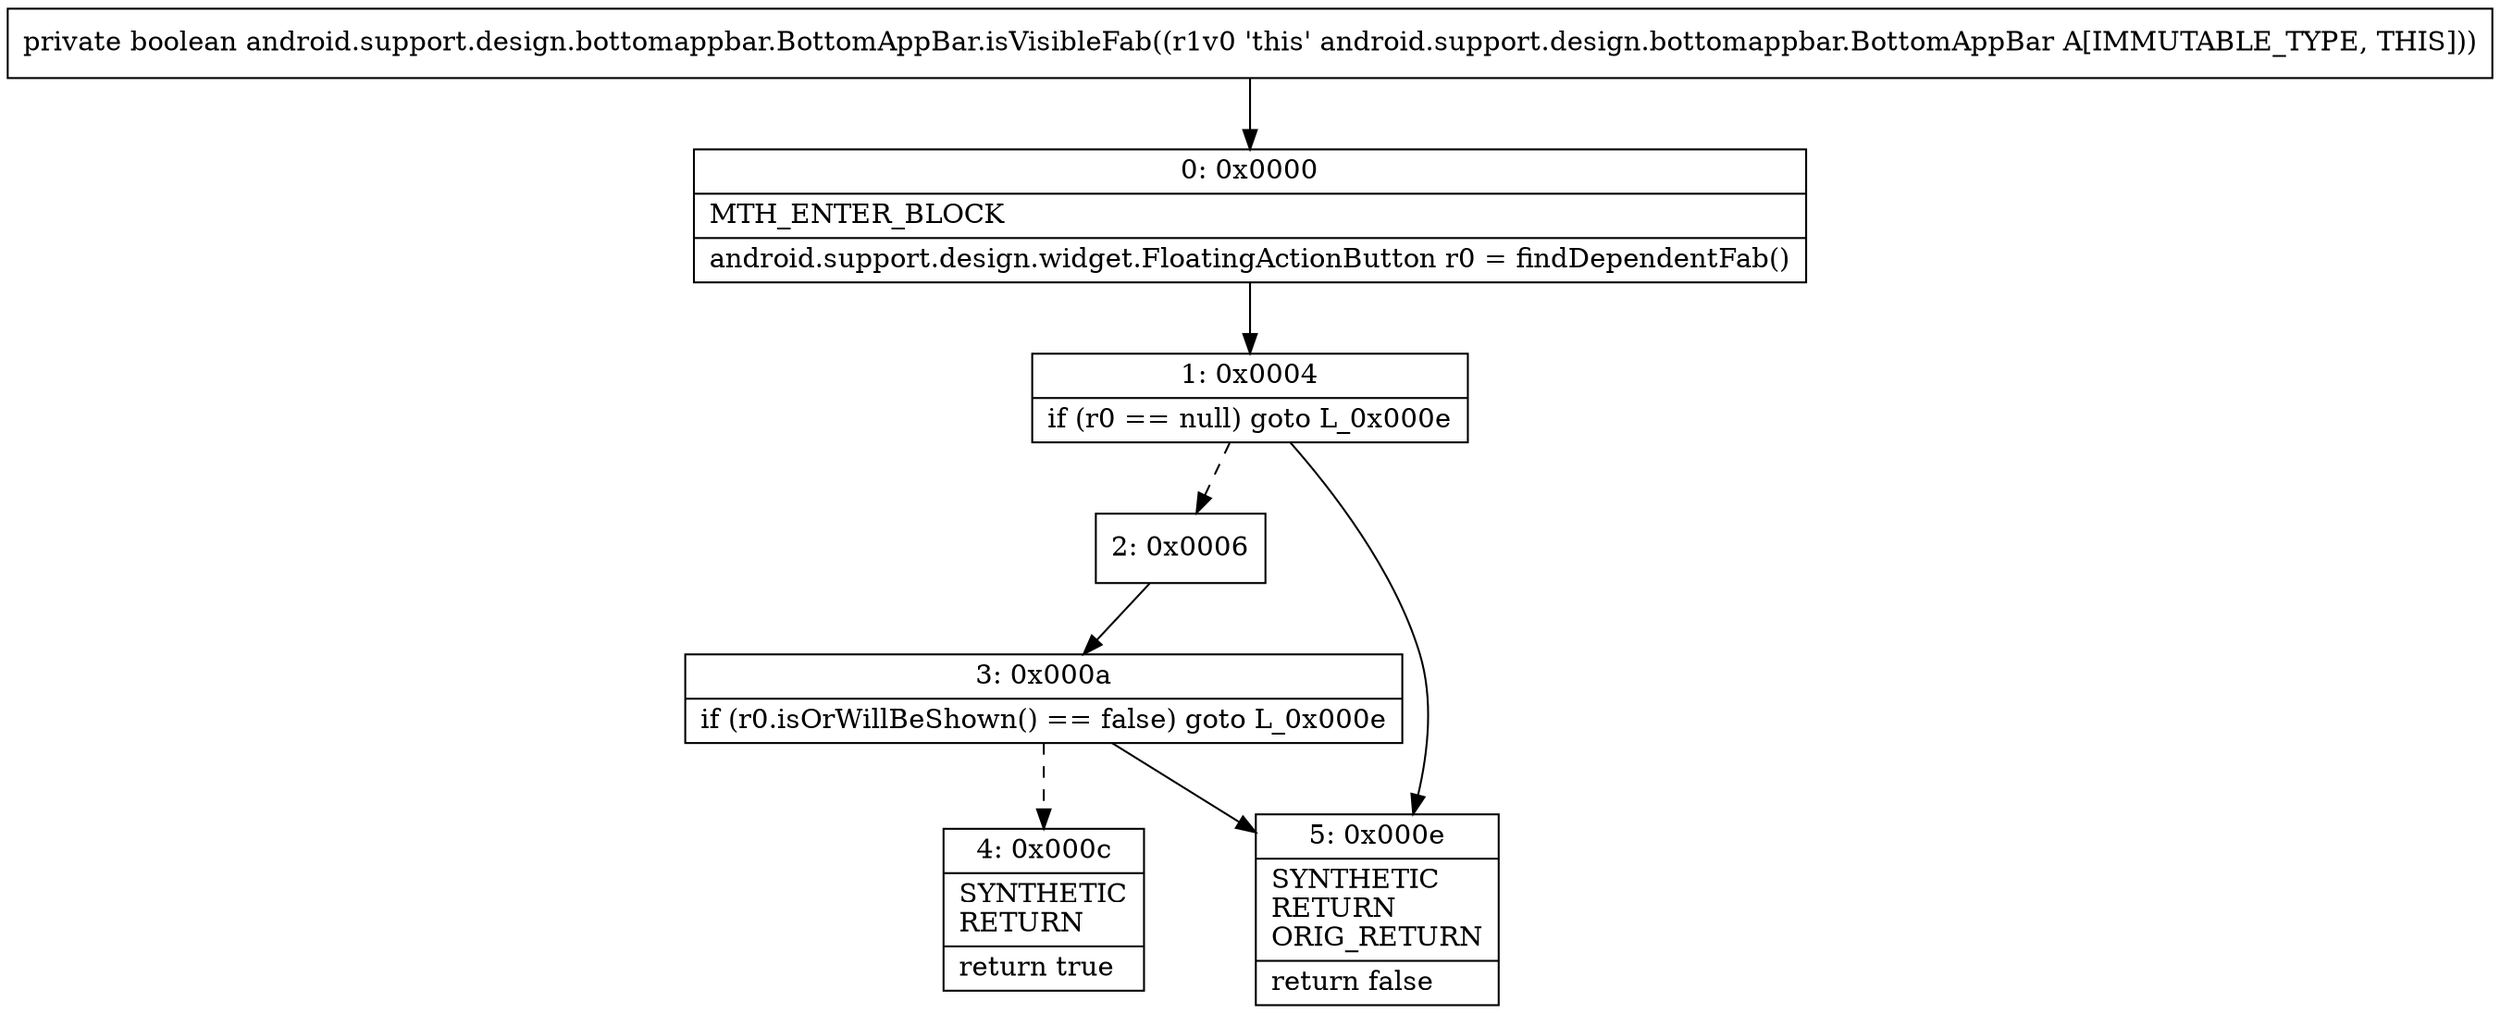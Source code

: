 digraph "CFG forandroid.support.design.bottomappbar.BottomAppBar.isVisibleFab()Z" {
Node_0 [shape=record,label="{0\:\ 0x0000|MTH_ENTER_BLOCK\l|android.support.design.widget.FloatingActionButton r0 = findDependentFab()\l}"];
Node_1 [shape=record,label="{1\:\ 0x0004|if (r0 == null) goto L_0x000e\l}"];
Node_2 [shape=record,label="{2\:\ 0x0006}"];
Node_3 [shape=record,label="{3\:\ 0x000a|if (r0.isOrWillBeShown() == false) goto L_0x000e\l}"];
Node_4 [shape=record,label="{4\:\ 0x000c|SYNTHETIC\lRETURN\l|return true\l}"];
Node_5 [shape=record,label="{5\:\ 0x000e|SYNTHETIC\lRETURN\lORIG_RETURN\l|return false\l}"];
MethodNode[shape=record,label="{private boolean android.support.design.bottomappbar.BottomAppBar.isVisibleFab((r1v0 'this' android.support.design.bottomappbar.BottomAppBar A[IMMUTABLE_TYPE, THIS])) }"];
MethodNode -> Node_0;
Node_0 -> Node_1;
Node_1 -> Node_2[style=dashed];
Node_1 -> Node_5;
Node_2 -> Node_3;
Node_3 -> Node_4[style=dashed];
Node_3 -> Node_5;
}

